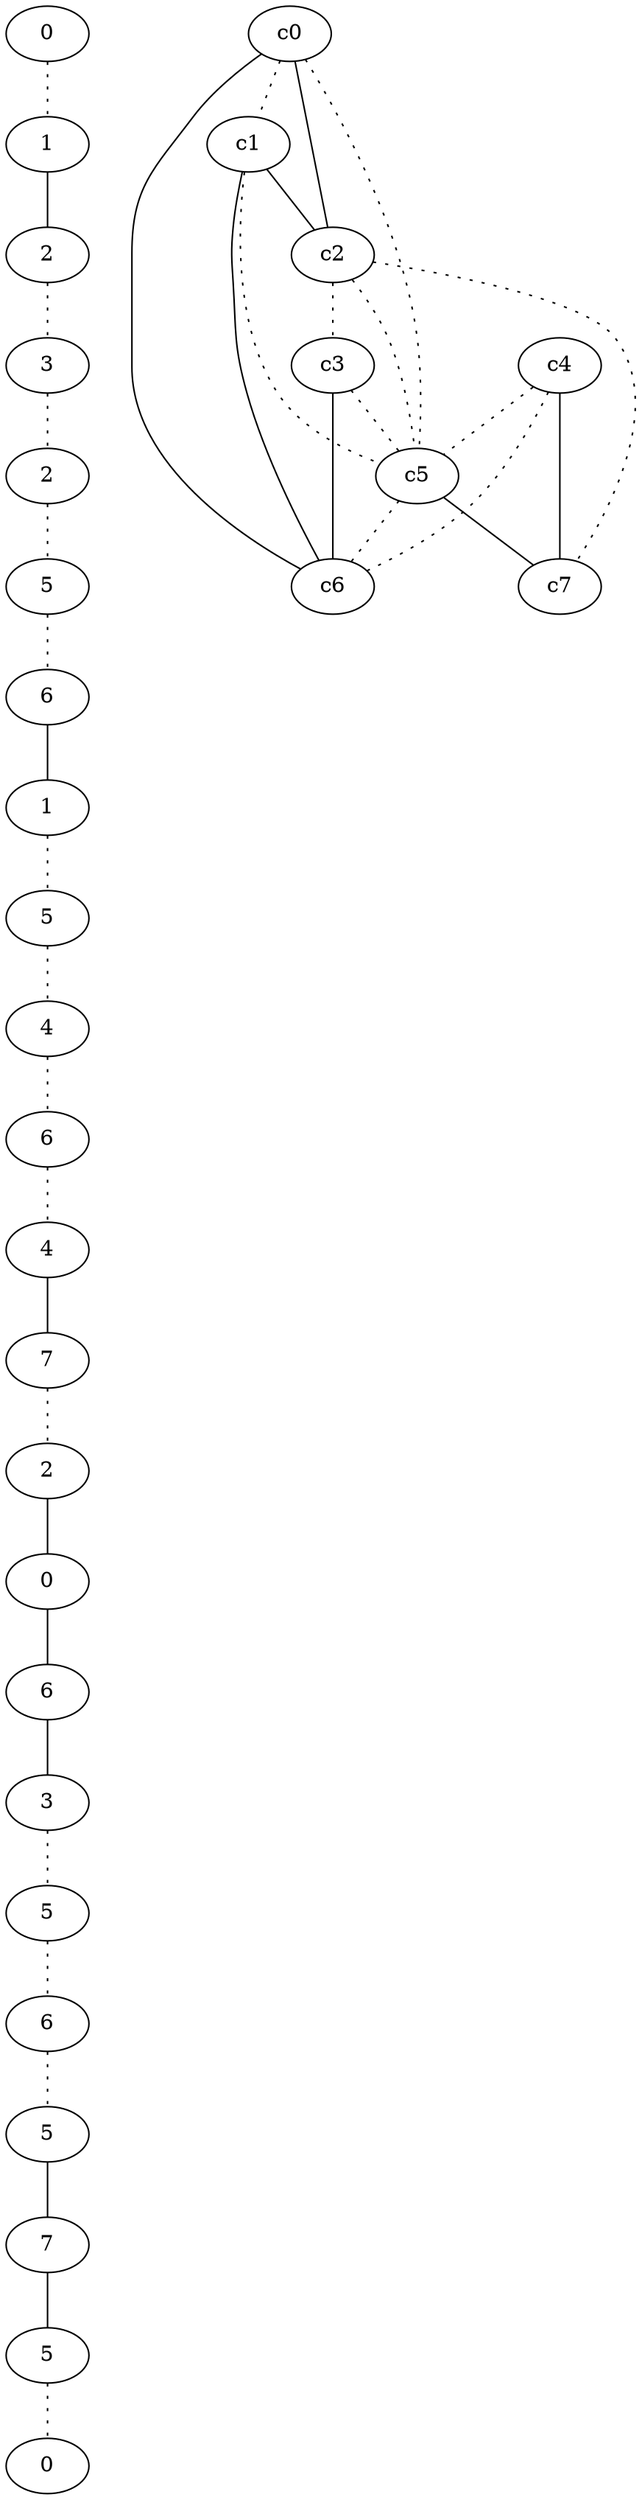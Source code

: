 graph {
a0[label=0];
a1[label=1];
a2[label=2];
a3[label=3];
a4[label=2];
a5[label=5];
a6[label=6];
a7[label=1];
a8[label=5];
a9[label=4];
a10[label=6];
a11[label=4];
a12[label=7];
a13[label=2];
a14[label=0];
a15[label=6];
a16[label=3];
a17[label=5];
a18[label=6];
a19[label=5];
a20[label=7];
a21[label=5];
a22[label=0];
a0 -- a1 [style=dotted];
a1 -- a2;
a2 -- a3 [style=dotted];
a3 -- a4 [style=dotted];
a4 -- a5 [style=dotted];
a5 -- a6 [style=dotted];
a6 -- a7;
a7 -- a8 [style=dotted];
a8 -- a9 [style=dotted];
a9 -- a10 [style=dotted];
a10 -- a11 [style=dotted];
a11 -- a12;
a12 -- a13 [style=dotted];
a13 -- a14;
a14 -- a15;
a15 -- a16;
a16 -- a17 [style=dotted];
a17 -- a18 [style=dotted];
a18 -- a19 [style=dotted];
a19 -- a20;
a20 -- a21;
a21 -- a22 [style=dotted];
c0 -- c1 [style=dotted];
c0 -- c2;
c0 -- c5 [style=dotted];
c0 -- c6;
c1 -- c2;
c1 -- c5 [style=dotted];
c1 -- c6;
c2 -- c3 [style=dotted];
c2 -- c5 [style=dotted];
c2 -- c7 [style=dotted];
c3 -- c5 [style=dotted];
c3 -- c6;
c4 -- c5 [style=dotted];
c4 -- c6 [style=dotted];
c4 -- c7;
c5 -- c6 [style=dotted];
c5 -- c7;
}
